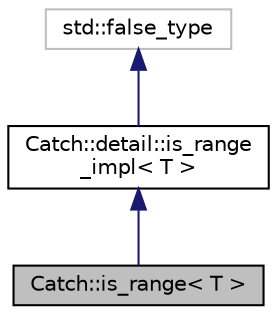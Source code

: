 digraph "Catch::is_range&lt; T &gt;"
{
 // LATEX_PDF_SIZE
  edge [fontname="Helvetica",fontsize="10",labelfontname="Helvetica",labelfontsize="10"];
  node [fontname="Helvetica",fontsize="10",shape=record];
  Node1 [label="Catch::is_range\< T \>",height=0.2,width=0.4,color="black", fillcolor="grey75", style="filled", fontcolor="black",tooltip=" "];
  Node2 -> Node1 [dir="back",color="midnightblue",fontsize="10",style="solid",fontname="Helvetica"];
  Node2 [label="Catch::detail::is_range\l_impl\< T \>",height=0.2,width=0.4,color="black", fillcolor="white", style="filled",URL="$structCatch_1_1detail_1_1is__range__impl.html",tooltip=" "];
  Node3 -> Node2 [dir="back",color="midnightblue",fontsize="10",style="solid",fontname="Helvetica"];
  Node3 [label="std::false_type",height=0.2,width=0.4,color="grey75", fillcolor="white", style="filled",tooltip=" "];
}
